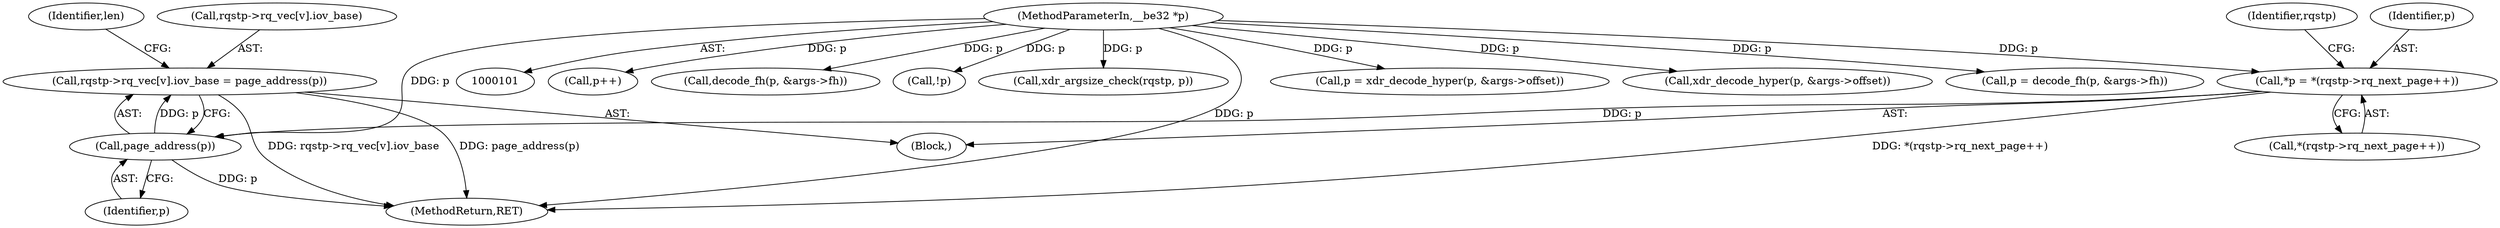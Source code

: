 digraph "0_linux_c70422f760c120480fee4de6c38804c72aa26bc1_5@array" {
"1000172" [label="(Call,rqstp->rq_vec[v].iov_base = page_address(p))"];
"1000180" [label="(Call,page_address(p))"];
"1000165" [label="(Call,*p = *(rqstp->rq_next_page++))"];
"1000103" [label="(MethodParameterIn,__be32 *p)"];
"1000173" [label="(Call,rqstp->rq_vec[v].iov_base)"];
"1000140" [label="(Call,p++)"];
"1000176" [label="(Identifier,rqstp)"];
"1000167" [label="(Call,*(rqstp->rq_next_page++))"];
"1000115" [label="(Call,decode_fh(p, &args->fh))"];
"1000122" [label="(Call,!p)"];
"1000165" [label="(Call,*p = *(rqstp->rq_next_page++))"];
"1000144" [label="(Call,xdr_argsize_check(rqstp, p))"];
"1000103" [label="(MethodParameterIn,__be32 *p)"];
"1000126" [label="(Call,p = xdr_decode_hyper(p, &args->offset))"];
"1000183" [label="(Identifier,len)"];
"1000128" [label="(Call,xdr_decode_hyper(p, &args->offset))"];
"1000113" [label="(Call,p = decode_fh(p, &args->fh))"];
"1000180" [label="(Call,page_address(p))"];
"1000200" [label="(MethodReturn,RET)"];
"1000163" [label="(Block,)"];
"1000166" [label="(Identifier,p)"];
"1000172" [label="(Call,rqstp->rq_vec[v].iov_base = page_address(p))"];
"1000181" [label="(Identifier,p)"];
"1000172" -> "1000163"  [label="AST: "];
"1000172" -> "1000180"  [label="CFG: "];
"1000173" -> "1000172"  [label="AST: "];
"1000180" -> "1000172"  [label="AST: "];
"1000183" -> "1000172"  [label="CFG: "];
"1000172" -> "1000200"  [label="DDG: page_address(p)"];
"1000172" -> "1000200"  [label="DDG: rqstp->rq_vec[v].iov_base"];
"1000180" -> "1000172"  [label="DDG: p"];
"1000180" -> "1000181"  [label="CFG: "];
"1000181" -> "1000180"  [label="AST: "];
"1000180" -> "1000200"  [label="DDG: p"];
"1000165" -> "1000180"  [label="DDG: p"];
"1000103" -> "1000180"  [label="DDG: p"];
"1000165" -> "1000163"  [label="AST: "];
"1000165" -> "1000167"  [label="CFG: "];
"1000166" -> "1000165"  [label="AST: "];
"1000167" -> "1000165"  [label="AST: "];
"1000176" -> "1000165"  [label="CFG: "];
"1000165" -> "1000200"  [label="DDG: *(rqstp->rq_next_page++)"];
"1000103" -> "1000165"  [label="DDG: p"];
"1000103" -> "1000101"  [label="AST: "];
"1000103" -> "1000200"  [label="DDG: p"];
"1000103" -> "1000113"  [label="DDG: p"];
"1000103" -> "1000115"  [label="DDG: p"];
"1000103" -> "1000122"  [label="DDG: p"];
"1000103" -> "1000126"  [label="DDG: p"];
"1000103" -> "1000128"  [label="DDG: p"];
"1000103" -> "1000140"  [label="DDG: p"];
"1000103" -> "1000144"  [label="DDG: p"];
}
